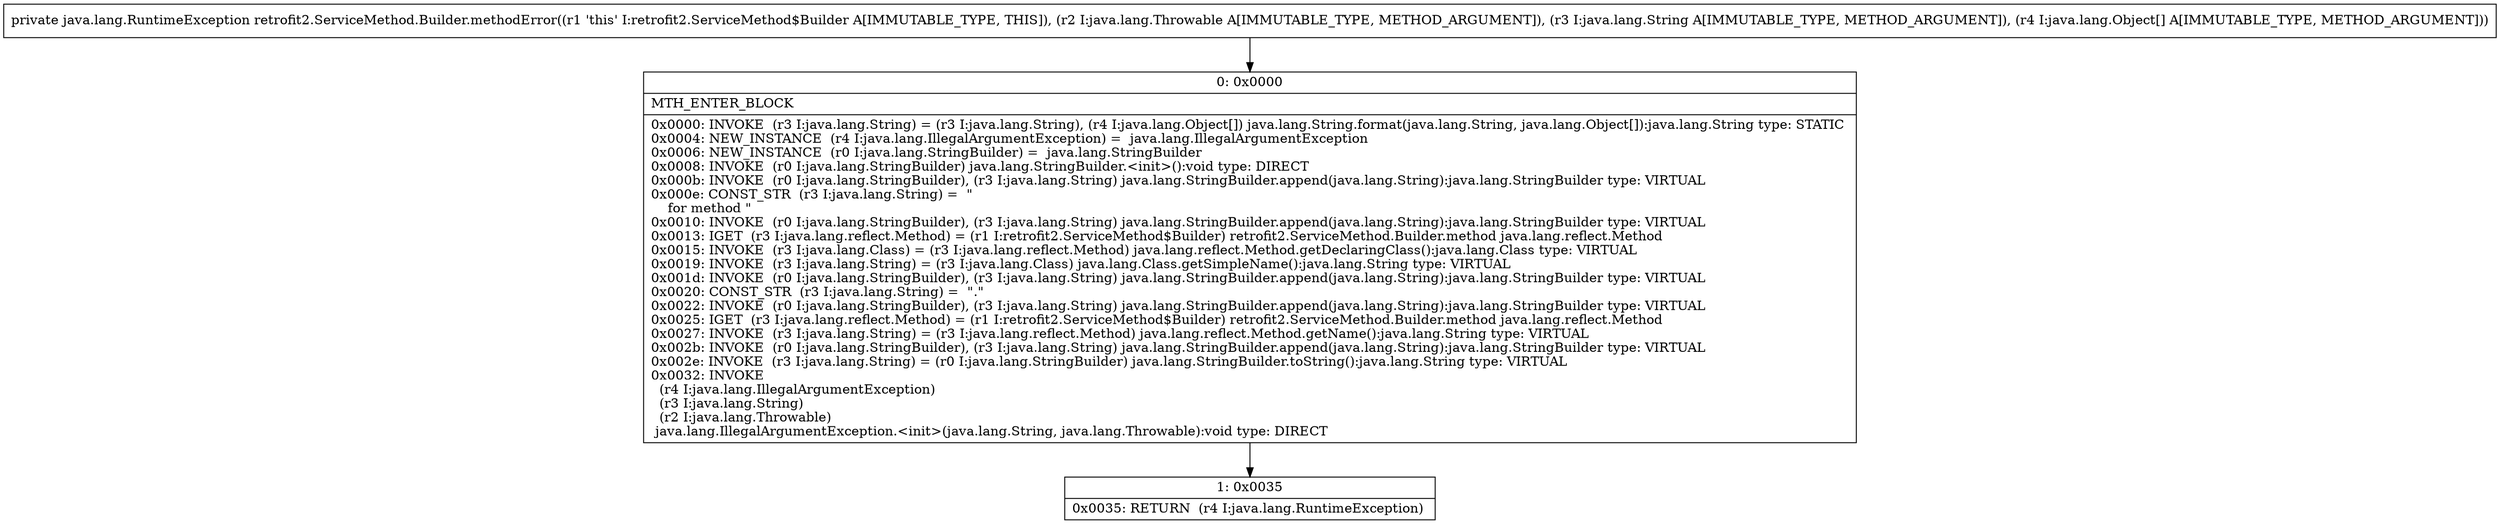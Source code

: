 digraph "CFG forretrofit2.ServiceMethod.Builder.methodError(Ljava\/lang\/Throwable;Ljava\/lang\/String;[Ljava\/lang\/Object;)Ljava\/lang\/RuntimeException;" {
Node_0 [shape=record,label="{0\:\ 0x0000|MTH_ENTER_BLOCK\l|0x0000: INVOKE  (r3 I:java.lang.String) = (r3 I:java.lang.String), (r4 I:java.lang.Object[]) java.lang.String.format(java.lang.String, java.lang.Object[]):java.lang.String type: STATIC \l0x0004: NEW_INSTANCE  (r4 I:java.lang.IllegalArgumentException) =  java.lang.IllegalArgumentException \l0x0006: NEW_INSTANCE  (r0 I:java.lang.StringBuilder) =  java.lang.StringBuilder \l0x0008: INVOKE  (r0 I:java.lang.StringBuilder) java.lang.StringBuilder.\<init\>():void type: DIRECT \l0x000b: INVOKE  (r0 I:java.lang.StringBuilder), (r3 I:java.lang.String) java.lang.StringBuilder.append(java.lang.String):java.lang.StringBuilder type: VIRTUAL \l0x000e: CONST_STR  (r3 I:java.lang.String) =  \"\l    for method \" \l0x0010: INVOKE  (r0 I:java.lang.StringBuilder), (r3 I:java.lang.String) java.lang.StringBuilder.append(java.lang.String):java.lang.StringBuilder type: VIRTUAL \l0x0013: IGET  (r3 I:java.lang.reflect.Method) = (r1 I:retrofit2.ServiceMethod$Builder) retrofit2.ServiceMethod.Builder.method java.lang.reflect.Method \l0x0015: INVOKE  (r3 I:java.lang.Class) = (r3 I:java.lang.reflect.Method) java.lang.reflect.Method.getDeclaringClass():java.lang.Class type: VIRTUAL \l0x0019: INVOKE  (r3 I:java.lang.String) = (r3 I:java.lang.Class) java.lang.Class.getSimpleName():java.lang.String type: VIRTUAL \l0x001d: INVOKE  (r0 I:java.lang.StringBuilder), (r3 I:java.lang.String) java.lang.StringBuilder.append(java.lang.String):java.lang.StringBuilder type: VIRTUAL \l0x0020: CONST_STR  (r3 I:java.lang.String) =  \".\" \l0x0022: INVOKE  (r0 I:java.lang.StringBuilder), (r3 I:java.lang.String) java.lang.StringBuilder.append(java.lang.String):java.lang.StringBuilder type: VIRTUAL \l0x0025: IGET  (r3 I:java.lang.reflect.Method) = (r1 I:retrofit2.ServiceMethod$Builder) retrofit2.ServiceMethod.Builder.method java.lang.reflect.Method \l0x0027: INVOKE  (r3 I:java.lang.String) = (r3 I:java.lang.reflect.Method) java.lang.reflect.Method.getName():java.lang.String type: VIRTUAL \l0x002b: INVOKE  (r0 I:java.lang.StringBuilder), (r3 I:java.lang.String) java.lang.StringBuilder.append(java.lang.String):java.lang.StringBuilder type: VIRTUAL \l0x002e: INVOKE  (r3 I:java.lang.String) = (r0 I:java.lang.StringBuilder) java.lang.StringBuilder.toString():java.lang.String type: VIRTUAL \l0x0032: INVOKE  \l  (r4 I:java.lang.IllegalArgumentException)\l  (r3 I:java.lang.String)\l  (r2 I:java.lang.Throwable)\l java.lang.IllegalArgumentException.\<init\>(java.lang.String, java.lang.Throwable):void type: DIRECT \l}"];
Node_1 [shape=record,label="{1\:\ 0x0035|0x0035: RETURN  (r4 I:java.lang.RuntimeException) \l}"];
MethodNode[shape=record,label="{private java.lang.RuntimeException retrofit2.ServiceMethod.Builder.methodError((r1 'this' I:retrofit2.ServiceMethod$Builder A[IMMUTABLE_TYPE, THIS]), (r2 I:java.lang.Throwable A[IMMUTABLE_TYPE, METHOD_ARGUMENT]), (r3 I:java.lang.String A[IMMUTABLE_TYPE, METHOD_ARGUMENT]), (r4 I:java.lang.Object[] A[IMMUTABLE_TYPE, METHOD_ARGUMENT])) }"];
MethodNode -> Node_0;
Node_0 -> Node_1;
}

